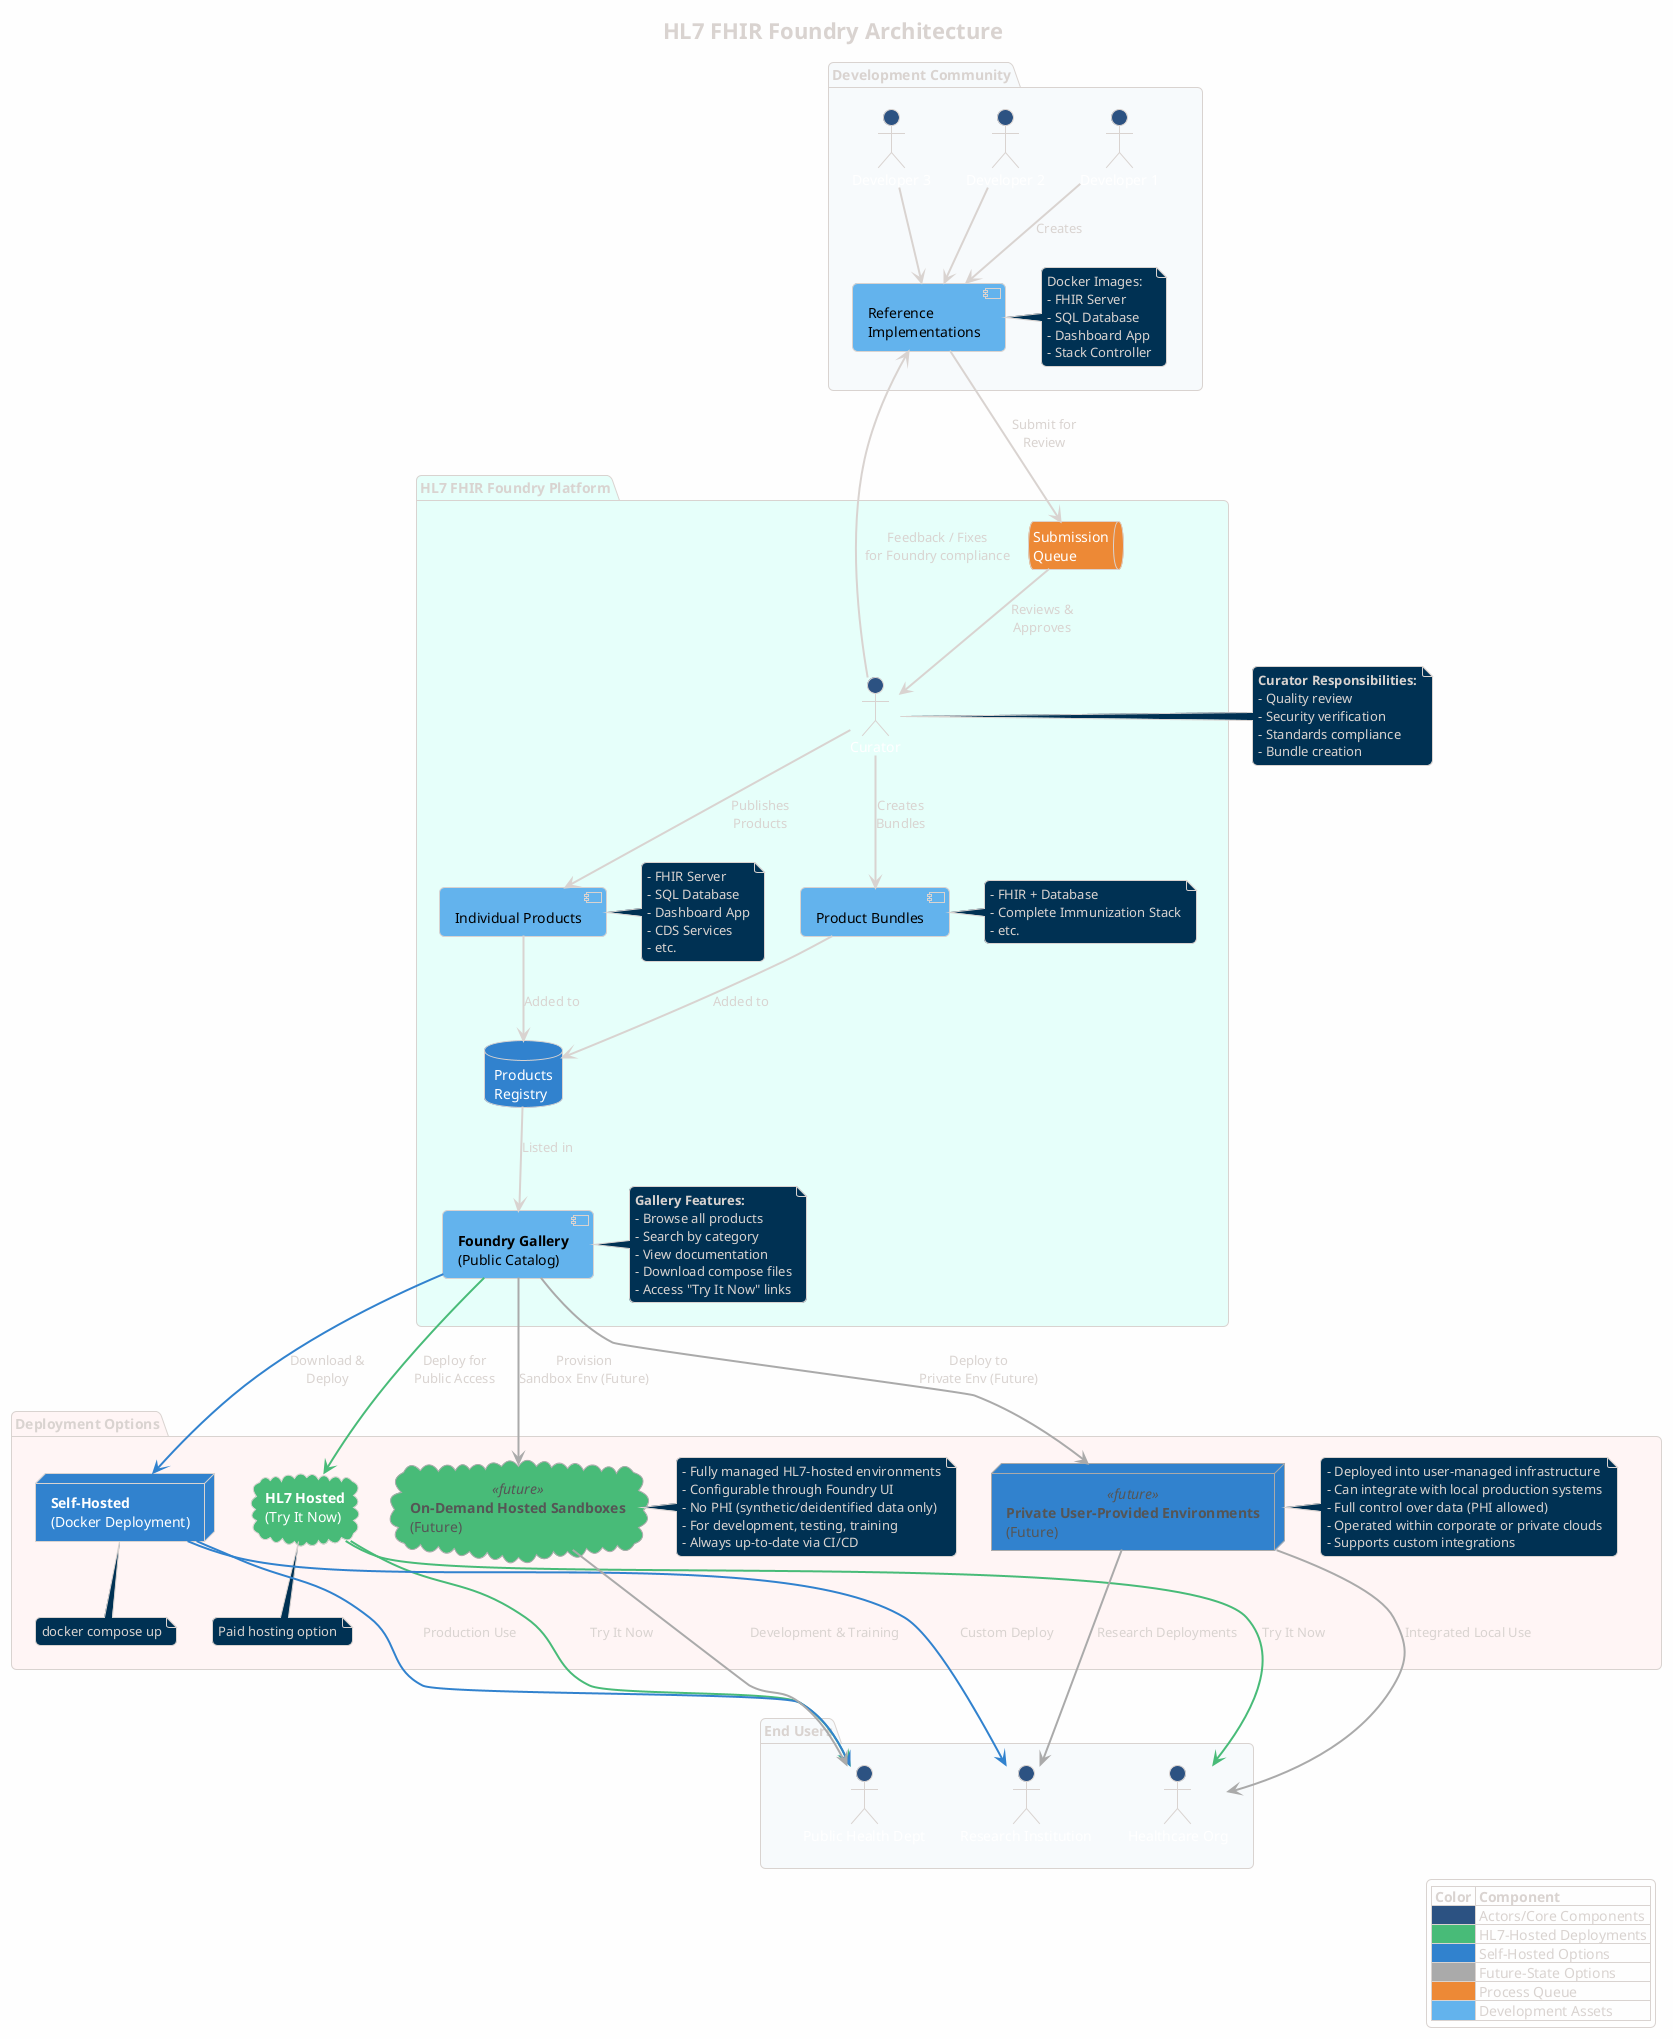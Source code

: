 @startuml HL7_FHIR_Foundry_Architecture
!theme blueprint
skinparam backgroundColor #FEFEFE
skinparam shadowing false
skinparam RoundCorner 10
skinparam ArrowThickness 2

' Use left to right direction for better control
!define DIRECTION top to bottom direction

title HL7 FHIR Foundry Architecture

' Global colors
skinparam actorBackgroundColor #2C5282
skinparam actorFontColor #FFFFFF
skinparam componentBackgroundColor #63B3ED
skinparam componentFontColor #000000
skinparam databaseBackgroundColor #3182CE
skinparam databaseFontColor #FFFFFF
skinparam cloudBackgroundColor #48BB78
skinparam cloudFontColor #FFFFFF
skinparam nodeBackgroundColor #3182CE
skinparam nodeFontColor #FFFFFF
skinparam queueBackgroundColor #ED8936
skinparam queueFontColor #FFFFFF

' Future-state node styling
skinparam cloudBorderColor<<future>> #AAAAAA
skinparam nodeBorderColor<<future>> #AAAAAA
skinparam cloudFontColor<<future>> #555555
skinparam nodeFontColor<<future>> #555555

' ===== Development Layer =====
package "Development Community" as dev_pkg #F7FAFC {
  actor "Developer 1" as dev1
  actor "Developer 2" as dev2
  actor "Developer 3" as dev3
  component "Reference\nImplementations" as refs
  note right of refs
    Docker Images:
    - FHIR Server
    - SQL Database
    - Dashboard App
    - Stack Controller
  end note
}

' ===== Submission & Curation Layer =====
package "HL7 FHIR Foundry Platform" as platform_pkg #E6FFFA {
  queue "Submission\nQueue" as queue
  actor "Curator" as curator
  component "Individual Products" as products
  component "Product Bundles" as bundles
  database "Products\nRegistry" as registry
  component "**Foundry Gallery**\n(Public Catalog)" as gallery

  note right of products
    - FHIR Server
    - SQL Database
    - Dashboard App
    - CDS Services
    - etc.
  end note

  note right of bundles
    - FHIR + Database
    - Complete Immunization Stack
    - etc.
  end note

  note right of gallery
    **Gallery Features:**
    - Browse all products
    - Search by category
    - View documentation
    - Download compose files
    - Access "Try It Now" links
  end note
}

' ===== Deployment Layer =====
package "Deployment Options" as deploy_pkg #FFF5F5 {
  cloud "**HL7 Hosted**\n(Try It Now)" as hosted
  note bottom of hosted : Paid hosting option

  node "**Self-Hosted**\n(Docker Deployment)" as selfhost
  note bottom of selfhost : docker compose up

  cloud "**On-Demand Hosted Sandboxes**\n(Future)" as sandbox <<future>>
  note right of sandbox
    - Fully managed HL7-hosted environments
    - Configurable through Foundry UI
    - No PHI (synthetic/deidentified data only)
    - For development, testing, training
    - Always up-to-date via CI/CD
  end note

  node "**Private User-Provided Environments**\n(Future)" as privateenv <<future>>
  note right of privateenv
    - Deployed into user-managed infrastructure
    - Can integrate with local production systems
    - Full control over data (PHI allowed)
    - Operated within corporate or private clouds
    - Supports custom integrations
  end note
}

' ===== End Users Layer (Below Deployment) =====
package "End Users" as users_pkg #F7FAFC {
  actor "Healthcare Org" as org1
  actor "Public Health Dept" as org2
  actor "Research Institution" as org3
}

' Force package ordering
dev_pkg -[hidden]down-> platform_pkg
platform_pkg -[hidden]down-> deploy_pkg
deploy_pkg -[hidden]down-> users_pkg

' ===== Flow Arrows =====
dev1 --> refs : Creates
dev2 --> refs
dev3 --> refs
refs --> queue : Submit for\nReview
queue --> curator : Reviews &\nApproves
curator --> products : Publishes\nProducts
curator --> bundles : Creates\nBundles
products --> registry : Added to
bundles --> registry : Added to
registry --> gallery : Listed in

' Color-coded arrows for deployments
gallery -[#48BB78]-> hosted : Deploy for\nPublic Access
gallery -[#3182CE]-> selfhost : Download &\nDeploy
gallery -[#AAAAAA]-> sandbox : Provision\nSandbox Env (Future)
gallery -[#AAAAAA]-> privateenv : Deploy to\nPrivate Env (Future)

' Color-coded arrows from deployments to users
hosted -[#48BB78]--> org1 : Try It Now
hosted -[#48BB78]--> org2 : Try It Now
selfhost -[#3182CE]--> org2 : Production Use
selfhost -[#3182CE]--> org3 : Custom Deploy
sandbox -[#AAAAAA]--> org2 : Development & Training
privateenv -[#AAAAAA]--> org1 : Integrated Local Use
privateenv -[#AAAAAA]--> org3 : Research Deployments

' ===== Feedback Loop =====
curator -left-> refs : Feedback / Fixes\nfor Foundry compliance

' ===== Curator Responsibilities =====
note right of curator
  **Curator Responsibilities:**
  - Quality review
  - Security verification
  - Standards compliance
  - Bundle creation
end note

' ===== Legend =====
legend right
  |= Color |= Component |
  |<#2C5282> | Actors/Core Components |
  |<#48BB78> | HL7-Hosted Deployments |
  |<#3182CE> | Self-Hosted Options |
  |<#AAAAAA> | Future-State Options |
  |<#ED8936> | Process Queue |
  |<#63B3ED> | Development Assets |
endlegend

@enduml